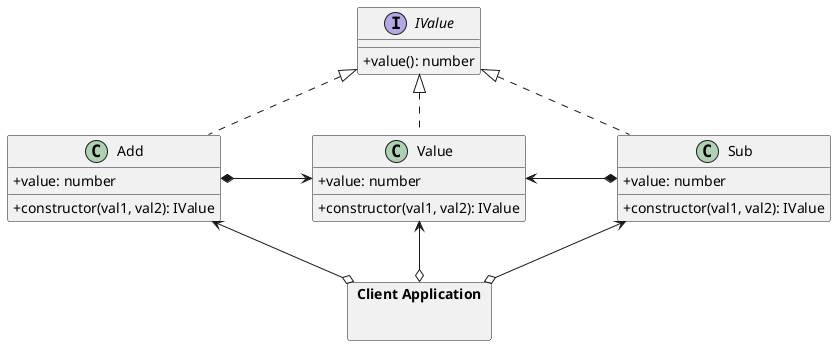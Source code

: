 @startuml

skinparam PackageStyle rectangle
skinparam ClassAttributeIconSize 0

interface IValue {
    + value(): number
}

class Add {
    + value: number
    + constructor(val1, val2): IValue
}

class Value {
    + value: number
    + constructor(val1, val2): IValue
}

class Sub {
    + value: number
    + constructor(val1, val2): IValue
}

package "Client Application" as clientApplication {}

IValue <|-[dashed]down- Add
IValue <|-[dashed]down- Value
IValue <|-[dashed]down- Sub
Add *-right-> Value : \t\t
Value <-right-* Sub: \t\t
Add <-down-o clientApplication
Value <-down-o clientApplication
Sub <-down-o clientApplication
